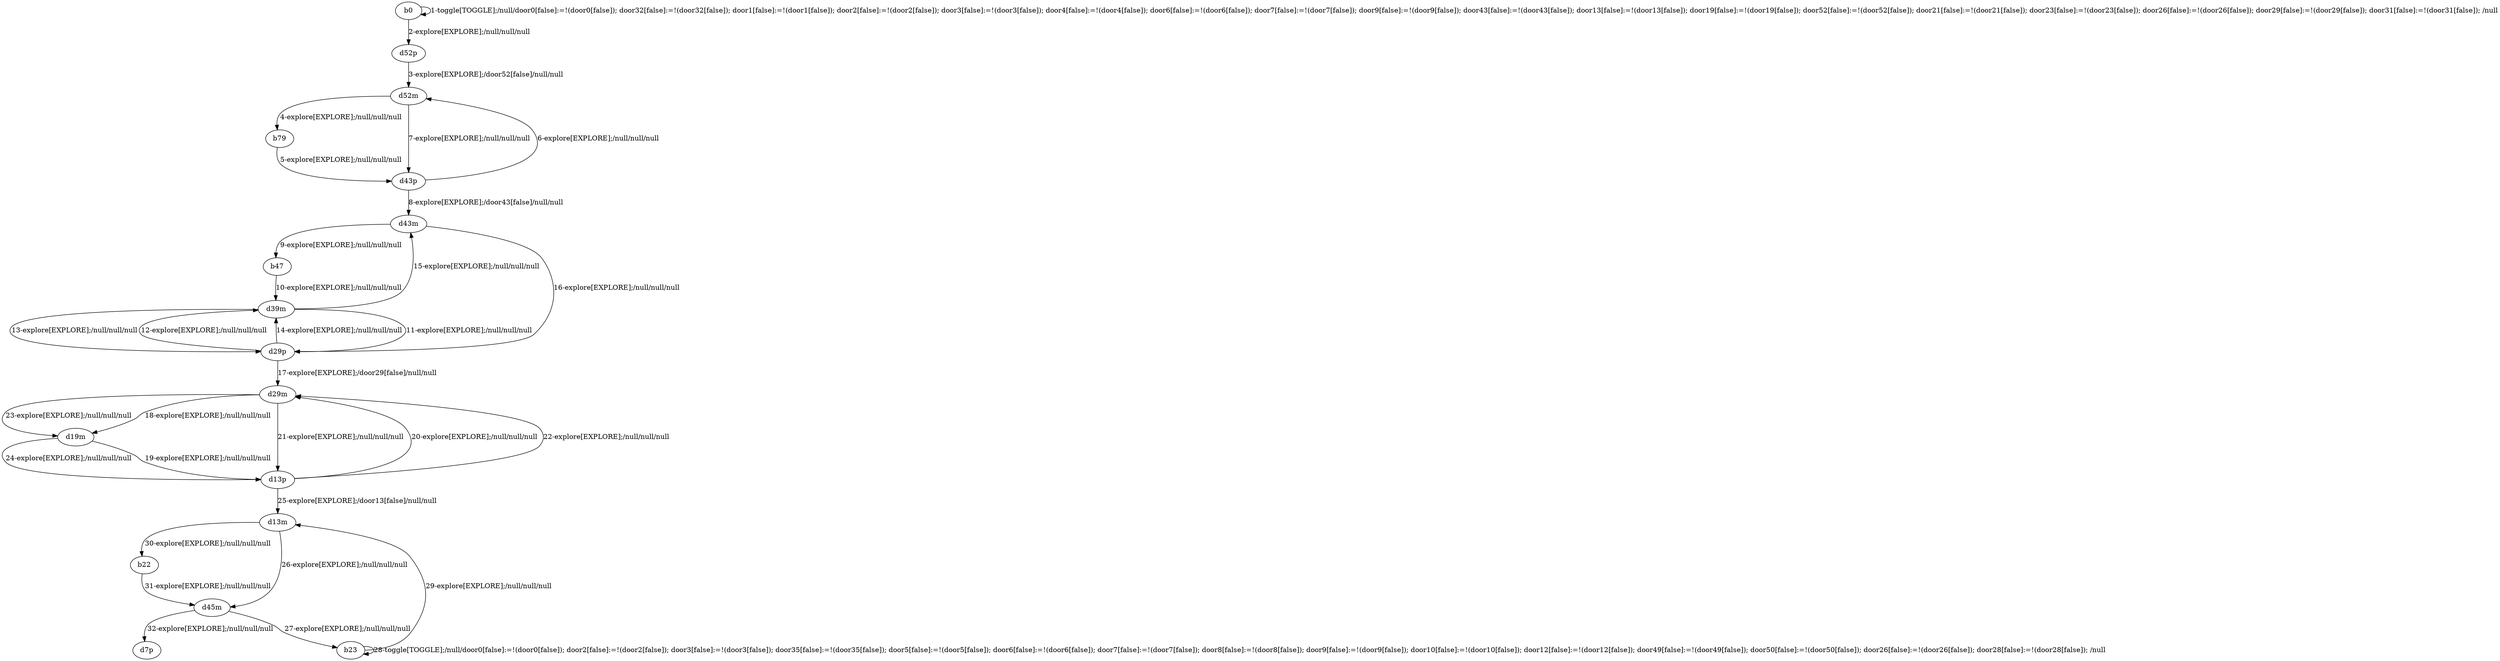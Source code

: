 # Total number of goals covered by this test: 1
# b47 --> d39m

digraph g {
"b0" -> "b0" [label = "1-toggle[TOGGLE];/null/door0[false]:=!(door0[false]); door32[false]:=!(door32[false]); door1[false]:=!(door1[false]); door2[false]:=!(door2[false]); door3[false]:=!(door3[false]); door4[false]:=!(door4[false]); door6[false]:=!(door6[false]); door7[false]:=!(door7[false]); door9[false]:=!(door9[false]); door43[false]:=!(door43[false]); door13[false]:=!(door13[false]); door19[false]:=!(door19[false]); door52[false]:=!(door52[false]); door21[false]:=!(door21[false]); door23[false]:=!(door23[false]); door26[false]:=!(door26[false]); door29[false]:=!(door29[false]); door31[false]:=!(door31[false]); /null"];
"b0" -> "d52p" [label = "2-explore[EXPLORE];/null/null/null"];
"d52p" -> "d52m" [label = "3-explore[EXPLORE];/door52[false]/null/null"];
"d52m" -> "b79" [label = "4-explore[EXPLORE];/null/null/null"];
"b79" -> "d43p" [label = "5-explore[EXPLORE];/null/null/null"];
"d43p" -> "d52m" [label = "6-explore[EXPLORE];/null/null/null"];
"d52m" -> "d43p" [label = "7-explore[EXPLORE];/null/null/null"];
"d43p" -> "d43m" [label = "8-explore[EXPLORE];/door43[false]/null/null"];
"d43m" -> "b47" [label = "9-explore[EXPLORE];/null/null/null"];
"b47" -> "d39m" [label = "10-explore[EXPLORE];/null/null/null"];
"d39m" -> "d29p" [label = "11-explore[EXPLORE];/null/null/null"];
"d29p" -> "d39m" [label = "12-explore[EXPLORE];/null/null/null"];
"d39m" -> "d29p" [label = "13-explore[EXPLORE];/null/null/null"];
"d29p" -> "d39m" [label = "14-explore[EXPLORE];/null/null/null"];
"d39m" -> "d43m" [label = "15-explore[EXPLORE];/null/null/null"];
"d43m" -> "d29p" [label = "16-explore[EXPLORE];/null/null/null"];
"d29p" -> "d29m" [label = "17-explore[EXPLORE];/door29[false]/null/null"];
"d29m" -> "d19m" [label = "18-explore[EXPLORE];/null/null/null"];
"d19m" -> "d13p" [label = "19-explore[EXPLORE];/null/null/null"];
"d13p" -> "d29m" [label = "20-explore[EXPLORE];/null/null/null"];
"d29m" -> "d13p" [label = "21-explore[EXPLORE];/null/null/null"];
"d13p" -> "d29m" [label = "22-explore[EXPLORE];/null/null/null"];
"d29m" -> "d19m" [label = "23-explore[EXPLORE];/null/null/null"];
"d19m" -> "d13p" [label = "24-explore[EXPLORE];/null/null/null"];
"d13p" -> "d13m" [label = "25-explore[EXPLORE];/door13[false]/null/null"];
"d13m" -> "d45m" [label = "26-explore[EXPLORE];/null/null/null"];
"d45m" -> "b23" [label = "27-explore[EXPLORE];/null/null/null"];
"b23" -> "b23" [label = "28-toggle[TOGGLE];/null/door0[false]:=!(door0[false]); door2[false]:=!(door2[false]); door3[false]:=!(door3[false]); door35[false]:=!(door35[false]); door5[false]:=!(door5[false]); door6[false]:=!(door6[false]); door7[false]:=!(door7[false]); door8[false]:=!(door8[false]); door9[false]:=!(door9[false]); door10[false]:=!(door10[false]); door12[false]:=!(door12[false]); door49[false]:=!(door49[false]); door50[false]:=!(door50[false]); door26[false]:=!(door26[false]); door28[false]:=!(door28[false]); /null"];
"b23" -> "d13m" [label = "29-explore[EXPLORE];/null/null/null"];
"d13m" -> "b22" [label = "30-explore[EXPLORE];/null/null/null"];
"b22" -> "d45m" [label = "31-explore[EXPLORE];/null/null/null"];
"d45m" -> "d7p" [label = "32-explore[EXPLORE];/null/null/null"];
}